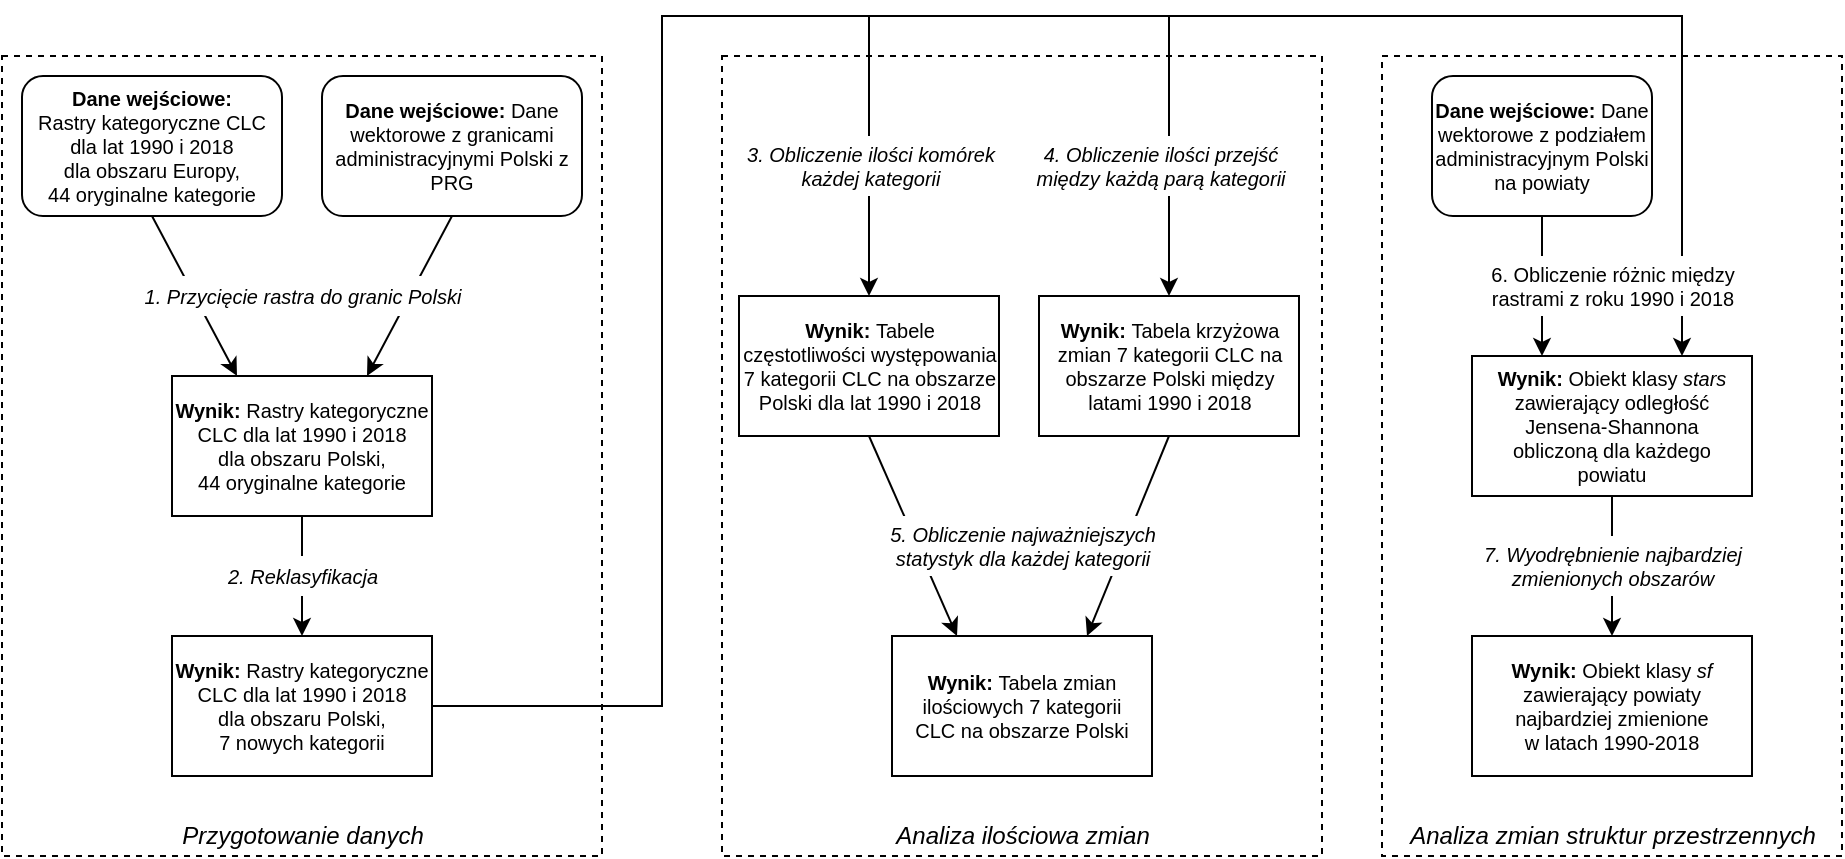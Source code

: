<mxfile version="16.4.7" type="device"><diagram id="fm50co0ehuOs3SSncK3P" name="Page-1"><mxGraphModel dx="1102" dy="582" grid="1" gridSize="10" guides="1" tooltips="1" connect="1" arrows="1" fold="1" page="1" pageScale="1" pageWidth="1169" pageHeight="827" math="0" shadow="0"><root><mxCell id="0"/><mxCell id="1" parent="0"/><mxCell id="ACwYB2zJShSNS7jtjtbq-14" value="" style="rounded=0;whiteSpace=wrap;html=1;labelBackgroundColor=#FFFFFF;fillColor=none;dashed=1;fontSize=10;" parent="1" vertex="1"><mxGeometry x="30" y="50" width="300" height="400" as="geometry"/></mxCell><mxCell id="ACwYB2zJShSNS7jtjtbq-1" value="&lt;b style=&quot;font-size: 10px&quot;&gt;Dane wejściowe:&lt;br&gt;&lt;/b&gt;Rastry kategoryczne CLC&lt;br&gt;dla lat 1990 i 2018&lt;br&gt;dla obszaru Europy,&lt;br&gt;44 oryginalne kategorie" style="rounded=1;whiteSpace=wrap;html=1;fontSize=10;" parent="1" vertex="1"><mxGeometry x="40" y="60" width="130" height="70" as="geometry"/></mxCell><mxCell id="ACwYB2zJShSNS7jtjtbq-3" value="" style="endArrow=classic;html=1;rounded=0;exitX=0.5;exitY=1;exitDx=0;exitDy=0;entryX=0.25;entryY=0;entryDx=0;entryDy=0;fontSize=10;" parent="1" source="ACwYB2zJShSNS7jtjtbq-1" target="ACwYB2zJShSNS7jtjtbq-4" edge="1"><mxGeometry width="50" height="50" relative="1" as="geometry"><mxPoint x="110" y="200" as="sourcePoint"/><mxPoint x="105" y="150" as="targetPoint"/><Array as="points"/></mxGeometry></mxCell><mxCell id="ACwYB2zJShSNS7jtjtbq-4" value="&lt;b style=&quot;font-size: 10px&quot;&gt;Wynik:&lt;/b&gt; Rastry kategoryczne CLC dla lat 1990 i 2018&lt;br&gt;dla obszaru Polski,&lt;br&gt;44 oryginalne kategorie" style="rounded=0;whiteSpace=wrap;html=1;fontSize=10;" parent="1" vertex="1"><mxGeometry x="115" y="210" width="130" height="70" as="geometry"/></mxCell><mxCell id="ACwYB2zJShSNS7jtjtbq-8" value="&lt;b style=&quot;font-size: 10px&quot;&gt;Dane wejściowe:&amp;nbsp;&lt;/b&gt;Dane wektorowe z granicami administracyjnymi Polski z PRG" style="rounded=1;whiteSpace=wrap;html=1;fontSize=10;" parent="1" vertex="1"><mxGeometry x="190" y="60" width="130" height="70" as="geometry"/></mxCell><mxCell id="ACwYB2zJShSNS7jtjtbq-9" value="" style="endArrow=classic;html=1;rounded=0;exitX=0.5;exitY=1;exitDx=0;exitDy=0;entryX=0.75;entryY=0;entryDx=0;entryDy=0;fontSize=10;" parent="1" source="ACwYB2zJShSNS7jtjtbq-8" target="ACwYB2zJShSNS7jtjtbq-4" edge="1"><mxGeometry width="50" height="50" relative="1" as="geometry"><mxPoint x="350" y="150" as="sourcePoint"/><mxPoint x="180" y="190" as="targetPoint"/><Array as="points"/></mxGeometry></mxCell><mxCell id="ACwYB2zJShSNS7jtjtbq-10" value="&lt;b style=&quot;font-size: 10px&quot;&gt;Wynik:&lt;/b&gt; Rastry kategoryczne CLC dla lat 1990 i 2018&lt;br&gt;dla obszaru Polski,&lt;br&gt;7 nowych kategorii" style="rounded=0;whiteSpace=wrap;html=1;fontSize=10;" parent="1" vertex="1"><mxGeometry x="115" y="340" width="130" height="70" as="geometry"/></mxCell><mxCell id="ACwYB2zJShSNS7jtjtbq-13" value="" style="group;fontSize=10;verticalAlign=middle;" parent="1" vertex="1" connectable="0"><mxGeometry x="100" y="300" width="160" height="20" as="geometry"/></mxCell><mxCell id="ACwYB2zJShSNS7jtjtbq-11" value="" style="endArrow=classic;html=1;rounded=0;entryX=0.5;entryY=0;entryDx=0;entryDy=0;exitX=0.5;exitY=1;exitDx=0;exitDy=0;fontSize=10;" parent="ACwYB2zJShSNS7jtjtbq-13" source="ACwYB2zJShSNS7jtjtbq-4" target="ACwYB2zJShSNS7jtjtbq-10" edge="1"><mxGeometry width="50" height="50" relative="1" as="geometry"><mxPoint x="140" y="20" as="sourcePoint"/><mxPoint x="48" y="60" as="targetPoint"/><Array as="points"/></mxGeometry></mxCell><mxCell id="MTCB95sDdZESobKYTHxJ-33" value="&lt;i style=&quot;font-size: 10px&quot;&gt;2. Reklasyfikacja&lt;br&gt;&lt;/i&gt;" style="text;html=1;align=center;verticalAlign=middle;resizable=0;points=[];autosize=1;strokeColor=none;fillColor=default;fontSize=10;" parent="ACwYB2zJShSNS7jtjtbq-13" vertex="1"><mxGeometry x="35" width="90" height="20" as="geometry"/></mxCell><mxCell id="MTCB95sDdZESobKYTHxJ-1" value="" style="rounded=0;whiteSpace=wrap;html=1;labelBackgroundColor=#FFFFFF;fillColor=none;dashed=1;fontSize=10;" parent="1" vertex="1"><mxGeometry x="390" y="50" width="300" height="400" as="geometry"/></mxCell><mxCell id="MTCB95sDdZESobKYTHxJ-5" value="&lt;i style=&quot;font-size: 12px;&quot;&gt;Przygotowanie danych&lt;/i&gt;" style="text;html=1;align=center;verticalAlign=middle;resizable=0;points=[];autosize=1;strokeColor=none;fillColor=none;fontSize=12;" parent="1" vertex="1"><mxGeometry x="110" y="430" width="140" height="20" as="geometry"/></mxCell><mxCell id="MTCB95sDdZESobKYTHxJ-9" value="&lt;b style=&quot;font-size: 10px&quot;&gt;Wynik:&lt;/b&gt;&amp;nbsp;Tabele częstotliwości występowania 7 kategorii CLC na obszarze Polski dla lat 1990 i 2018" style="rounded=0;whiteSpace=wrap;html=1;fontSize=10;" parent="1" vertex="1"><mxGeometry x="398.5" y="170" width="130" height="70" as="geometry"/></mxCell><mxCell id="MTCB95sDdZESobKYTHxJ-10" value="&lt;i style=&quot;font-size: 12px;&quot;&gt;Analiza ilościowa zmian&lt;br style=&quot;font-size: 12px;&quot;&gt;&lt;/i&gt;" style="text;html=1;align=center;verticalAlign=middle;resizable=0;points=[];autosize=1;strokeColor=none;fillColor=none;fontSize=12;" parent="1" vertex="1"><mxGeometry x="470" y="430" width="140" height="20" as="geometry"/></mxCell><mxCell id="MTCB95sDdZESobKYTHxJ-12" value="&lt;b style=&quot;font-size: 10px&quot;&gt;Wynik: &lt;/b&gt;Tabela zmian ilościowych 7 kategorii&lt;br&gt;CLC na obszarze Polski" style="rounded=0;whiteSpace=wrap;html=1;fontSize=10;" parent="1" vertex="1"><mxGeometry x="475" y="340" width="130" height="70" as="geometry"/></mxCell><mxCell id="ACwYB2zJShSNS7jtjtbq-6" value="&lt;i style=&quot;font-size: 10px&quot;&gt;1. Przycięcie rastra do granic Polski&lt;/i&gt;" style="text;html=1;align=center;verticalAlign=middle;resizable=0;points=[];autosize=1;strokeColor=none;fillColor=default;fontSize=10;" parent="1" vertex="1"><mxGeometry x="95" y="160" width="170" height="20" as="geometry"/></mxCell><mxCell id="MTCB95sDdZESobKYTHxJ-21" value="" style="endArrow=classic;html=1;rounded=0;exitX=0.5;exitY=1;exitDx=0;exitDy=0;entryX=0.25;entryY=0;entryDx=0;entryDy=0;fontSize=10;" parent="1" source="MTCB95sDdZESobKYTHxJ-9" target="MTCB95sDdZESobKYTHxJ-12" edge="1"><mxGeometry width="50" height="50" relative="1" as="geometry"><mxPoint x="458.5" y="420" as="sourcePoint"/><mxPoint x="508.5" y="370" as="targetPoint"/></mxGeometry></mxCell><mxCell id="MTCB95sDdZESobKYTHxJ-23" value="" style="endArrow=classic;html=1;rounded=0;exitX=0.5;exitY=1;exitDx=0;exitDy=0;entryX=0.75;entryY=0;entryDx=0;entryDy=0;fontSize=10;" parent="1" source="MTCB95sDdZESobKYTHxJ-32" target="MTCB95sDdZESobKYTHxJ-12" edge="1"><mxGeometry width="50" height="50" relative="1" as="geometry"><mxPoint x="681" y="460" as="sourcePoint"/><mxPoint x="706" y="330" as="targetPoint"/></mxGeometry></mxCell><mxCell id="MTCB95sDdZESobKYTHxJ-30" value="&lt;i style=&quot;font-size: 10px&quot;&gt;5. Obliczenie najważniejszych&lt;br&gt;statystyk dla każdej kategorii&lt;/i&gt;" style="text;html=1;align=center;verticalAlign=middle;resizable=0;points=[];autosize=1;strokeColor=none;fillColor=default;fontSize=10;" parent="1" vertex="1"><mxGeometry x="465" y="280" width="150" height="30" as="geometry"/></mxCell><mxCell id="MTCB95sDdZESobKYTHxJ-32" value="&lt;b style=&quot;font-size: 10px&quot;&gt;Wynik:&lt;/b&gt;&amp;nbsp;Tabela krzyżowa zmian 7 kategorii CLC na obszarze Polski między latami 1990 i 2018" style="rounded=0;whiteSpace=wrap;html=1;fontSize=10;" parent="1" vertex="1"><mxGeometry x="548.5" y="170" width="130" height="70" as="geometry"/></mxCell><mxCell id="MTCB95sDdZESobKYTHxJ-8" style="edgeStyle=orthogonalEdgeStyle;rounded=0;orthogonalLoop=1;jettySize=auto;html=1;exitX=1;exitY=0.5;exitDx=0;exitDy=0;fontSize=10;entryX=0.5;entryY=0;entryDx=0;entryDy=0;" parent="1" source="ACwYB2zJShSNS7jtjtbq-10" target="MTCB95sDdZESobKYTHxJ-9" edge="1"><mxGeometry relative="1" as="geometry"><mxPoint x="678" y="50" as="targetPoint"/><mxPoint x="430" y="390" as="sourcePoint"/><Array as="points"><mxPoint x="360" y="375"/><mxPoint x="360" y="30"/><mxPoint x="464" y="30"/></Array></mxGeometry></mxCell><mxCell id="MTCB95sDdZESobKYTHxJ-34" value="" style="rounded=0;whiteSpace=wrap;html=1;labelBackgroundColor=#FFFFFF;fillColor=none;dashed=1;fontSize=10;" parent="1" vertex="1"><mxGeometry x="720" y="50" width="230" height="400" as="geometry"/></mxCell><mxCell id="MTCB95sDdZESobKYTHxJ-35" value="&lt;i style=&quot;font-size: 12px&quot;&gt;Analiza zmian struktur przestrzennych&lt;br style=&quot;font-size: 12px&quot;&gt;&lt;/i&gt;" style="text;html=1;align=center;verticalAlign=middle;resizable=0;points=[];autosize=1;strokeColor=none;fillColor=none;fontSize=12;" parent="1" vertex="1"><mxGeometry x="725" y="430" width="220" height="20" as="geometry"/></mxCell><mxCell id="MTCB95sDdZESobKYTHxJ-59" style="edgeStyle=orthogonalEdgeStyle;rounded=0;orthogonalLoop=1;jettySize=auto;html=1;entryX=0.5;entryY=0;entryDx=0;entryDy=0;fontSize=10;" parent="1" source="MTCB95sDdZESobKYTHxJ-37" target="MTCB95sDdZESobKYTHxJ-58" edge="1"><mxGeometry relative="1" as="geometry"/></mxCell><mxCell id="MTCB95sDdZESobKYTHxJ-37" value="&lt;b style=&quot;font-size: 10px&quot;&gt;Wynik:&amp;nbsp;&lt;/b&gt;Obiekt klasy&amp;nbsp;&lt;i&gt;stars&lt;br&gt;&lt;/i&gt;zawierający odległość Jensena-Shannona obliczoną&lt;span style=&quot;font-size: 10px&quot;&gt;&amp;nbsp;dla każdego&lt;br&gt;powiatu&lt;/span&gt;" style="rounded=0;whiteSpace=wrap;html=1;fontSize=10;" parent="1" vertex="1"><mxGeometry x="765" y="200" width="140" height="70" as="geometry"/></mxCell><mxCell id="MTCB95sDdZESobKYTHxJ-13" value="&lt;i style=&quot;font-size: 10px&quot;&gt;3. Obliczenie ilości komórek&lt;br style=&quot;font-size: 10px&quot;&gt;każdej kategorii&lt;/i&gt;" style="text;html=1;align=center;verticalAlign=middle;resizable=0;points=[];autosize=1;strokeColor=none;fillColor=default;rotation=0;fontSize=10;" parent="1" vertex="1"><mxGeometry x="393.5" y="90" width="140" height="30" as="geometry"/></mxCell><mxCell id="MTCB95sDdZESobKYTHxJ-48" style="edgeStyle=orthogonalEdgeStyle;rounded=0;orthogonalLoop=1;jettySize=auto;html=1;fontSize=10;entryX=0.5;entryY=0;entryDx=0;entryDy=0;exitX=1;exitY=0.5;exitDx=0;exitDy=0;" parent="1" source="ACwYB2zJShSNS7jtjtbq-10" target="MTCB95sDdZESobKYTHxJ-32" edge="1"><mxGeometry relative="1" as="geometry"><mxPoint x="733.5" y="190" as="targetPoint"/><mxPoint x="460" y="30" as="sourcePoint"/><Array as="points"><mxPoint x="360" y="375"/><mxPoint x="360" y="30"/><mxPoint x="614" y="30"/></Array></mxGeometry></mxCell><mxCell id="MTCB95sDdZESobKYTHxJ-19" value="&lt;i style=&quot;font-size: 10px&quot;&gt;4. Obliczenie ilości przejść&lt;br style=&quot;font-size: 10px&quot;&gt;między każdą parą kategorii&lt;/i&gt;" style="text;html=1;align=center;verticalAlign=middle;resizable=0;points=[];autosize=1;strokeColor=none;fillColor=default;rotation=0;fontSize=10;" parent="1" vertex="1"><mxGeometry x="538.5" y="90" width="140" height="30" as="geometry"/></mxCell><mxCell id="MTCB95sDdZESobKYTHxJ-40" value="&lt;b style=&quot;font-size: 10px&quot;&gt;Dane wejściowe:&amp;nbsp;&lt;/b&gt;Dane wektorowe z podziałem administracyjnym Polski na powiaty" style="rounded=1;whiteSpace=wrap;html=1;fontSize=10;" parent="1" vertex="1"><mxGeometry x="745" y="60" width="110" height="70" as="geometry"/></mxCell><mxCell id="MTCB95sDdZESobKYTHxJ-54" style="edgeStyle=orthogonalEdgeStyle;rounded=0;orthogonalLoop=1;jettySize=auto;html=1;fontSize=10;entryX=0.75;entryY=0;entryDx=0;entryDy=0;exitX=1;exitY=0.5;exitDx=0;exitDy=0;" parent="1" source="ACwYB2zJShSNS7jtjtbq-10" target="MTCB95sDdZESobKYTHxJ-37" edge="1"><mxGeometry relative="1" as="geometry"><mxPoint x="693.5" y="230" as="targetPoint"/><mxPoint x="540" y="10" as="sourcePoint"/><Array as="points"><mxPoint x="360" y="375"/><mxPoint x="360" y="30"/><mxPoint x="870" y="30"/></Array></mxGeometry></mxCell><mxCell id="MTCB95sDdZESobKYTHxJ-56" style="edgeStyle=orthogonalEdgeStyle;rounded=0;orthogonalLoop=1;jettySize=auto;html=1;fontSize=10;entryX=0.25;entryY=0;entryDx=0;entryDy=0;exitX=0.5;exitY=1;exitDx=0;exitDy=0;" parent="1" source="MTCB95sDdZESobKYTHxJ-40" target="MTCB95sDdZESobKYTHxJ-37" edge="1"><mxGeometry relative="1" as="geometry"><mxPoint x="1020" y="245" as="targetPoint"/><mxPoint x="1005" y="90" as="sourcePoint"/><Array as="points"><mxPoint x="800" y="160"/><mxPoint x="800" y="160"/></Array></mxGeometry></mxCell><mxCell id="MTCB95sDdZESobKYTHxJ-58" value="&lt;b style=&quot;font-size: 10px&quot;&gt;Wynik: &lt;/b&gt;&lt;span style=&quot;font-size: 10px&quot;&gt;Obiekt klasy &lt;i&gt;sf&lt;/i&gt;&lt;br&gt;zawierający powiaty najbardziej zmienione&lt;br&gt;w latach 1990-2018&lt;/span&gt;" style="rounded=0;whiteSpace=wrap;html=1;fontSize=10;" parent="1" vertex="1"><mxGeometry x="765" y="340" width="140" height="70" as="geometry"/></mxCell><mxCell id="MTCB95sDdZESobKYTHxJ-60" value="&lt;i&gt;7. Wyodrębnienie najbardziej&lt;br&gt;zmienionych obszarów&lt;/i&gt;" style="text;html=1;align=center;verticalAlign=middle;resizable=0;points=[];autosize=1;strokeColor=none;fillColor=default;fontSize=10;" parent="1" vertex="1"><mxGeometry x="765" y="290" width="140" height="30" as="geometry"/></mxCell><mxCell id="MTCB95sDdZESobKYTHxJ-61" value="6. Obliczenie różnic między&lt;br&gt;rastrami z roku 1990 i 2018" style="text;html=1;align=center;verticalAlign=middle;resizable=0;points=[];autosize=1;strokeColor=none;fillColor=default;fontSize=10;" parent="1" vertex="1"><mxGeometry x="765" y="150" width="140" height="30" as="geometry"/></mxCell></root></mxGraphModel></diagram></mxfile>
